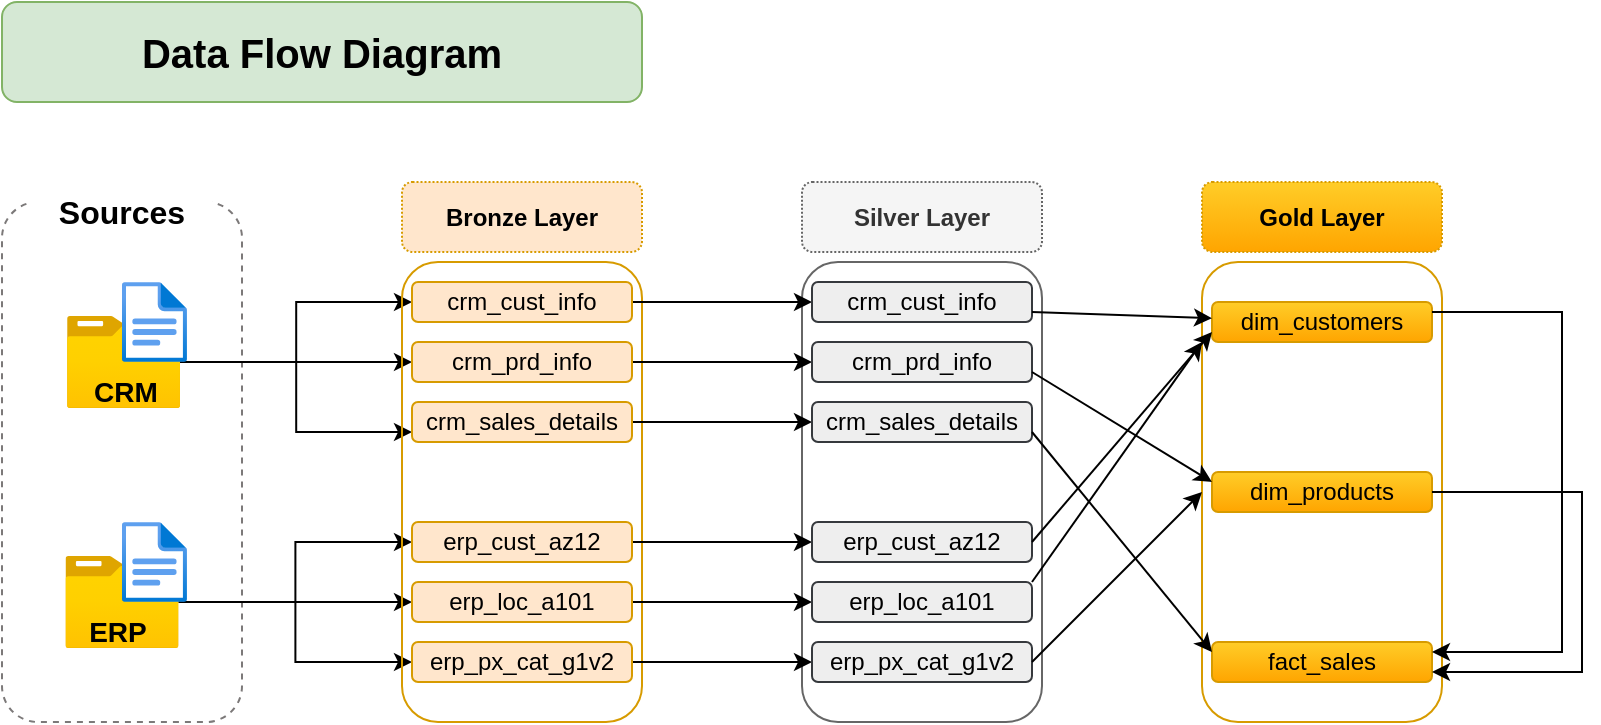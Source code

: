 <mxfile version="28.1.2">
  <diagram name="Page-1" id="Q_psNRZh8AAnEq4hdP_c">
    <mxGraphModel dx="1042" dy="1726" grid="1" gridSize="10" guides="1" tooltips="1" connect="1" arrows="1" fold="1" page="1" pageScale="1" pageWidth="850" pageHeight="1100" math="0" shadow="0">
      <root>
        <mxCell id="0" />
        <mxCell id="1" parent="0" />
        <mxCell id="kNNVa0XbBrz3yLrDR7fT-1" value="&lt;font style=&quot;font-size: 20px;&quot;&gt;&lt;b style=&quot;&quot;&gt;Data Flow Diagram&lt;/b&gt;&lt;/font&gt;" style="text;html=1;align=center;verticalAlign=middle;whiteSpace=wrap;rounded=1;fillColor=#d5e8d4;strokeColor=#82b366;" parent="1" vertex="1">
          <mxGeometry y="-10" width="320" height="50" as="geometry" />
        </mxCell>
        <mxCell id="kNNVa0XbBrz3yLrDR7fT-2" value="" style="rounded=1;whiteSpace=wrap;html=1;dashed=1;fillColor=none;strokeColor=light-dark(#7c7979, #ededed);" parent="1" vertex="1">
          <mxGeometry y="90" width="120" height="260" as="geometry" />
        </mxCell>
        <mxCell id="kNNVa0XbBrz3yLrDR7fT-4" value="&lt;font style=&quot;font-size: 16px;&quot;&gt;Sources&lt;/font&gt;" style="rounded=0;whiteSpace=wrap;html=1;fillColor=default;strokeColor=none;fontStyle=1" parent="1" vertex="1">
          <mxGeometry x="15" y="80" width="90" height="30" as="geometry" />
        </mxCell>
        <mxCell id="kNNVa0XbBrz3yLrDR7fT-29" style="edgeStyle=orthogonalEdgeStyle;rounded=0;orthogonalLoop=1;jettySize=auto;html=1;" parent="1" source="kNNVa0XbBrz3yLrDR7fT-5" target="kNNVa0XbBrz3yLrDR7fT-20" edge="1">
          <mxGeometry relative="1" as="geometry" />
        </mxCell>
        <mxCell id="kNNVa0XbBrz3yLrDR7fT-33" style="edgeStyle=orthogonalEdgeStyle;rounded=0;orthogonalLoop=1;jettySize=auto;html=1;entryX=0;entryY=0.5;entryDx=0;entryDy=0;" parent="1" source="kNNVa0XbBrz3yLrDR7fT-5" target="kNNVa0XbBrz3yLrDR7fT-21" edge="1">
          <mxGeometry relative="1" as="geometry" />
        </mxCell>
        <mxCell id="kNNVa0XbBrz3yLrDR7fT-34" style="edgeStyle=orthogonalEdgeStyle;rounded=0;orthogonalLoop=1;jettySize=auto;html=1;entryX=0;entryY=0.75;entryDx=0;entryDy=0;" parent="1" source="kNNVa0XbBrz3yLrDR7fT-5" target="kNNVa0XbBrz3yLrDR7fT-22" edge="1">
          <mxGeometry relative="1" as="geometry" />
        </mxCell>
        <mxCell id="kNNVa0XbBrz3yLrDR7fT-5" value="" style="image;aspect=fixed;html=1;points=[];align=center;fontSize=12;image=img/lib/azure2/general/Folder_Blank.svg;" parent="1" vertex="1">
          <mxGeometry x="32.46" y="147" width="56.68" height="46" as="geometry" />
        </mxCell>
        <mxCell id="kNNVa0XbBrz3yLrDR7fT-36" style="edgeStyle=orthogonalEdgeStyle;rounded=0;orthogonalLoop=1;jettySize=auto;html=1;entryX=0;entryY=0.5;entryDx=0;entryDy=0;" parent="1" source="kNNVa0XbBrz3yLrDR7fT-7" target="kNNVa0XbBrz3yLrDR7fT-24" edge="1">
          <mxGeometry relative="1" as="geometry" />
        </mxCell>
        <mxCell id="kNNVa0XbBrz3yLrDR7fT-37" style="edgeStyle=orthogonalEdgeStyle;rounded=0;orthogonalLoop=1;jettySize=auto;html=1;entryX=0;entryY=0.5;entryDx=0;entryDy=0;" parent="1" source="kNNVa0XbBrz3yLrDR7fT-7" target="kNNVa0XbBrz3yLrDR7fT-25" edge="1">
          <mxGeometry relative="1" as="geometry" />
        </mxCell>
        <mxCell id="kNNVa0XbBrz3yLrDR7fT-38" style="edgeStyle=orthogonalEdgeStyle;rounded=0;orthogonalLoop=1;jettySize=auto;html=1;entryX=0;entryY=0.5;entryDx=0;entryDy=0;" parent="1" source="kNNVa0XbBrz3yLrDR7fT-7" target="kNNVa0XbBrz3yLrDR7fT-23" edge="1">
          <mxGeometry relative="1" as="geometry" />
        </mxCell>
        <mxCell id="kNNVa0XbBrz3yLrDR7fT-7" value="" style="image;aspect=fixed;html=1;points=[];align=center;fontSize=12;image=img/lib/azure2/general/Folder_Blank.svg;" parent="1" vertex="1">
          <mxGeometry x="31.66" y="267" width="56.68" height="46" as="geometry" />
        </mxCell>
        <mxCell id="kNNVa0XbBrz3yLrDR7fT-9" value="" style="image;aspect=fixed;html=1;points=[];align=center;fontSize=12;image=img/lib/azure2/general/File.svg;" parent="1" vertex="1">
          <mxGeometry x="60" y="130" width="32.46" height="40" as="geometry" />
        </mxCell>
        <mxCell id="kNNVa0XbBrz3yLrDR7fT-10" value="" style="image;aspect=fixed;html=1;points=[];align=center;fontSize=12;image=img/lib/azure2/general/File.svg;" parent="1" vertex="1">
          <mxGeometry x="60" y="250" width="32.46" height="40" as="geometry" />
        </mxCell>
        <mxCell id="kNNVa0XbBrz3yLrDR7fT-11" value="&lt;font style=&quot;font-size: 14px;&quot;&gt;&lt;b&gt;CRM&lt;/b&gt;&lt;/font&gt;" style="text;html=1;align=center;verticalAlign=middle;whiteSpace=wrap;rounded=0;" parent="1" vertex="1">
          <mxGeometry x="32.46" y="170" width="60" height="30" as="geometry" />
        </mxCell>
        <mxCell id="kNNVa0XbBrz3yLrDR7fT-12" value="&lt;font style=&quot;font-size: 14px;&quot;&gt;&lt;b&gt;ERP&lt;/b&gt;&lt;/font&gt;" style="text;html=1;align=center;verticalAlign=middle;whiteSpace=wrap;rounded=0;" parent="1" vertex="1">
          <mxGeometry x="28.34" y="290" width="60" height="30" as="geometry" />
        </mxCell>
        <mxCell id="kNNVa0XbBrz3yLrDR7fT-13" value="" style="rounded=1;whiteSpace=wrap;html=1;fillColor=none;strokeColor=#d79b00;" parent="1" vertex="1">
          <mxGeometry x="200" y="120" width="120" height="230" as="geometry" />
        </mxCell>
        <mxCell id="kNNVa0XbBrz3yLrDR7fT-14" value="" style="rounded=1;whiteSpace=wrap;html=1;fillColor=none;strokeColor=#666666;fontColor=#333333;" parent="1" vertex="1">
          <mxGeometry x="400" y="120" width="120" height="230" as="geometry" />
        </mxCell>
        <mxCell id="kNNVa0XbBrz3yLrDR7fT-15" value="" style="rounded=1;whiteSpace=wrap;html=1;fillColor=none;strokeColor=#d79b00;gradientColor=#ffa500;" parent="1" vertex="1">
          <mxGeometry x="600" y="120" width="120" height="230" as="geometry" />
        </mxCell>
        <mxCell id="kNNVa0XbBrz3yLrDR7fT-16" value="Bronze Layer" style="rounded=1;whiteSpace=wrap;html=1;dashed=1;dashPattern=1 1;fillColor=#ffe6cc;strokeColor=#d79b00;fontStyle=1" parent="1" vertex="1">
          <mxGeometry x="200" y="80" width="120" height="35" as="geometry" />
        </mxCell>
        <mxCell id="kNNVa0XbBrz3yLrDR7fT-17" value="Silver Layer" style="rounded=1;whiteSpace=wrap;html=1;dashed=1;dashPattern=1 1;fillColor=#f5f5f5;fontColor=#333333;strokeColor=#666666;fontStyle=1" parent="1" vertex="1">
          <mxGeometry x="400" y="80" width="120" height="35" as="geometry" />
        </mxCell>
        <mxCell id="kNNVa0XbBrz3yLrDR7fT-18" value="Gold Layer" style="rounded=1;whiteSpace=wrap;html=1;dashed=1;dashPattern=1 1;fillColor=#ffcd28;strokeColor=#d79b00;fontStyle=1;gradientColor=#ffa500;" parent="1" vertex="1">
          <mxGeometry x="600" y="80" width="120" height="35" as="geometry" />
        </mxCell>
        <mxCell id="w2m1YobFTa8zN4wjaFdx-14" style="edgeStyle=orthogonalEdgeStyle;rounded=0;orthogonalLoop=1;jettySize=auto;html=1;entryX=0;entryY=0.5;entryDx=0;entryDy=0;" parent="1" source="kNNVa0XbBrz3yLrDR7fT-20" target="w2m1YobFTa8zN4wjaFdx-8" edge="1">
          <mxGeometry relative="1" as="geometry" />
        </mxCell>
        <mxCell id="kNNVa0XbBrz3yLrDR7fT-20" value="crm_cust_info" style="rounded=1;whiteSpace=wrap;html=1;fillColor=#ffe6cc;strokeColor=#d79b00;" parent="1" vertex="1">
          <mxGeometry x="205" y="130" width="110" height="20" as="geometry" />
        </mxCell>
        <mxCell id="w2m1YobFTa8zN4wjaFdx-15" style="edgeStyle=orthogonalEdgeStyle;rounded=0;orthogonalLoop=1;jettySize=auto;html=1;entryX=0;entryY=0.5;entryDx=0;entryDy=0;" parent="1" source="kNNVa0XbBrz3yLrDR7fT-21" target="w2m1YobFTa8zN4wjaFdx-9" edge="1">
          <mxGeometry relative="1" as="geometry" />
        </mxCell>
        <mxCell id="kNNVa0XbBrz3yLrDR7fT-21" value="crm_prd_info" style="rounded=1;whiteSpace=wrap;html=1;fillColor=#ffe6cc;strokeColor=#d79b00;" parent="1" vertex="1">
          <mxGeometry x="205" y="160" width="110" height="20" as="geometry" />
        </mxCell>
        <mxCell id="w2m1YobFTa8zN4wjaFdx-16" style="edgeStyle=orthogonalEdgeStyle;rounded=0;orthogonalLoop=1;jettySize=auto;html=1;" parent="1" source="kNNVa0XbBrz3yLrDR7fT-22" target="w2m1YobFTa8zN4wjaFdx-10" edge="1">
          <mxGeometry relative="1" as="geometry" />
        </mxCell>
        <mxCell id="kNNVa0XbBrz3yLrDR7fT-22" value="crm_sales_details" style="rounded=1;whiteSpace=wrap;html=1;fillColor=#ffe6cc;strokeColor=#d79b00;" parent="1" vertex="1">
          <mxGeometry x="205" y="190" width="110" height="20" as="geometry" />
        </mxCell>
        <mxCell id="w2m1YobFTa8zN4wjaFdx-17" style="edgeStyle=orthogonalEdgeStyle;rounded=0;orthogonalLoop=1;jettySize=auto;html=1;" parent="1" source="kNNVa0XbBrz3yLrDR7fT-23" target="w2m1YobFTa8zN4wjaFdx-11" edge="1">
          <mxGeometry relative="1" as="geometry" />
        </mxCell>
        <mxCell id="kNNVa0XbBrz3yLrDR7fT-23" value="erp_cust_az12" style="rounded=1;whiteSpace=wrap;html=1;fillColor=#ffe6cc;strokeColor=#d79b00;" parent="1" vertex="1">
          <mxGeometry x="205" y="250" width="110" height="20" as="geometry" />
        </mxCell>
        <mxCell id="w2m1YobFTa8zN4wjaFdx-18" style="edgeStyle=orthogonalEdgeStyle;rounded=0;orthogonalLoop=1;jettySize=auto;html=1;entryX=0;entryY=0.5;entryDx=0;entryDy=0;" parent="1" source="kNNVa0XbBrz3yLrDR7fT-24" target="w2m1YobFTa8zN4wjaFdx-12" edge="1">
          <mxGeometry relative="1" as="geometry" />
        </mxCell>
        <mxCell id="kNNVa0XbBrz3yLrDR7fT-24" value="erp_loc_a101" style="rounded=1;whiteSpace=wrap;html=1;fillColor=#ffe6cc;strokeColor=#d79b00;" parent="1" vertex="1">
          <mxGeometry x="205" y="280" width="110" height="20" as="geometry" />
        </mxCell>
        <mxCell id="w2m1YobFTa8zN4wjaFdx-20" style="edgeStyle=orthogonalEdgeStyle;rounded=0;orthogonalLoop=1;jettySize=auto;html=1;" parent="1" source="kNNVa0XbBrz3yLrDR7fT-25" target="w2m1YobFTa8zN4wjaFdx-13" edge="1">
          <mxGeometry relative="1" as="geometry" />
        </mxCell>
        <mxCell id="kNNVa0XbBrz3yLrDR7fT-25" value="erp_px_cat_g1v2" style="rounded=1;whiteSpace=wrap;html=1;fillColor=#ffe6cc;strokeColor=#d79b00;" parent="1" vertex="1">
          <mxGeometry x="205" y="310" width="110" height="20" as="geometry" />
        </mxCell>
        <mxCell id="w2m1YobFTa8zN4wjaFdx-8" value="crm_cust_info" style="rounded=1;whiteSpace=wrap;html=1;fillColor=#eeeeee;strokeColor=#36393d;" parent="1" vertex="1">
          <mxGeometry x="405" y="130" width="110" height="20" as="geometry" />
        </mxCell>
        <mxCell id="w2m1YobFTa8zN4wjaFdx-9" value="crm_prd_info" style="rounded=1;whiteSpace=wrap;html=1;fillColor=#eeeeee;strokeColor=#36393d;" parent="1" vertex="1">
          <mxGeometry x="405" y="160" width="110" height="20" as="geometry" />
        </mxCell>
        <mxCell id="w2m1YobFTa8zN4wjaFdx-10" value="crm_sales_details" style="rounded=1;whiteSpace=wrap;html=1;fillColor=#eeeeee;strokeColor=#36393d;" parent="1" vertex="1">
          <mxGeometry x="405" y="190" width="110" height="20" as="geometry" />
        </mxCell>
        <mxCell id="w2m1YobFTa8zN4wjaFdx-11" value="erp_cust_az12" style="rounded=1;whiteSpace=wrap;html=1;fillColor=#eeeeee;strokeColor=#36393d;" parent="1" vertex="1">
          <mxGeometry x="405" y="250" width="110" height="20" as="geometry" />
        </mxCell>
        <mxCell id="w2m1YobFTa8zN4wjaFdx-12" value="erp_loc_a101" style="rounded=1;whiteSpace=wrap;html=1;fillColor=#eeeeee;strokeColor=#36393d;" parent="1" vertex="1">
          <mxGeometry x="405" y="280" width="110" height="20" as="geometry" />
        </mxCell>
        <mxCell id="w2m1YobFTa8zN4wjaFdx-13" value="erp_px_cat_g1v2" style="rounded=1;whiteSpace=wrap;html=1;fillColor=#eeeeee;strokeColor=#36393d;" parent="1" vertex="1">
          <mxGeometry x="405" y="310" width="110" height="20" as="geometry" />
        </mxCell>
        <mxCell id="W3rlsmPoyWG_0B_YjRfv-1" value="dim_customers" style="rounded=1;whiteSpace=wrap;html=1;fillColor=#ffcd28;strokeColor=#d79b00;gradientColor=#ffa500;" parent="1" vertex="1">
          <mxGeometry x="605" y="140" width="110" height="20" as="geometry" />
        </mxCell>
        <mxCell id="W3rlsmPoyWG_0B_YjRfv-2" value="dim_products" style="rounded=1;whiteSpace=wrap;html=1;fillColor=#ffcd28;strokeColor=#d79b00;gradientColor=#ffa500;" parent="1" vertex="1">
          <mxGeometry x="605" y="225" width="110" height="20" as="geometry" />
        </mxCell>
        <mxCell id="W3rlsmPoyWG_0B_YjRfv-3" value="fact_sales" style="rounded=1;whiteSpace=wrap;html=1;fillColor=#ffcd28;strokeColor=#d79b00;gradientColor=#ffa500;" parent="1" vertex="1">
          <mxGeometry x="605" y="310" width="110" height="20" as="geometry" />
        </mxCell>
        <mxCell id="W3rlsmPoyWG_0B_YjRfv-9" value="" style="endArrow=classic;html=1;rounded=0;exitX=1;exitY=0.75;exitDx=0;exitDy=0;" parent="1" source="w2m1YobFTa8zN4wjaFdx-8" target="W3rlsmPoyWG_0B_YjRfv-1" edge="1">
          <mxGeometry width="50" height="50" relative="1" as="geometry">
            <mxPoint x="555" y="200" as="sourcePoint" />
            <mxPoint x="605" y="150" as="targetPoint" />
          </mxGeometry>
        </mxCell>
        <mxCell id="W3rlsmPoyWG_0B_YjRfv-10" value="" style="endArrow=classic;html=1;rounded=0;exitX=1;exitY=0.5;exitDx=0;exitDy=0;entryX=0;entryY=0.75;entryDx=0;entryDy=0;" parent="1" source="w2m1YobFTa8zN4wjaFdx-11" target="W3rlsmPoyWG_0B_YjRfv-1" edge="1">
          <mxGeometry width="50" height="50" relative="1" as="geometry">
            <mxPoint x="525" y="155" as="sourcePoint" />
            <mxPoint x="615" y="158" as="targetPoint" />
          </mxGeometry>
        </mxCell>
        <mxCell id="W3rlsmPoyWG_0B_YjRfv-11" value="" style="endArrow=classic;html=1;rounded=0;exitX=1;exitY=0;exitDx=0;exitDy=0;" parent="1" source="w2m1YobFTa8zN4wjaFdx-12" edge="1">
          <mxGeometry width="50" height="50" relative="1" as="geometry">
            <mxPoint x="508" y="290" as="sourcePoint" />
            <mxPoint x="600" y="160" as="targetPoint" />
          </mxGeometry>
        </mxCell>
        <mxCell id="W3rlsmPoyWG_0B_YjRfv-12" value="" style="endArrow=classic;html=1;rounded=0;exitX=1;exitY=0.75;exitDx=0;exitDy=0;entryX=0;entryY=0.25;entryDx=0;entryDy=0;" parent="1" source="w2m1YobFTa8zN4wjaFdx-9" target="W3rlsmPoyWG_0B_YjRfv-2" edge="1">
          <mxGeometry width="50" height="50" relative="1" as="geometry">
            <mxPoint x="525" y="290" as="sourcePoint" />
            <mxPoint x="610" y="170" as="targetPoint" />
          </mxGeometry>
        </mxCell>
        <mxCell id="W3rlsmPoyWG_0B_YjRfv-13" value="" style="endArrow=classic;html=1;rounded=0;exitX=1;exitY=0.75;exitDx=0;exitDy=0;entryX=0;entryY=0.25;entryDx=0;entryDy=0;" parent="1" source="w2m1YobFTa8zN4wjaFdx-10" target="W3rlsmPoyWG_0B_YjRfv-3" edge="1">
          <mxGeometry width="50" height="50" relative="1" as="geometry">
            <mxPoint x="525" y="185" as="sourcePoint" />
            <mxPoint x="615" y="240" as="targetPoint" />
          </mxGeometry>
        </mxCell>
        <mxCell id="W3rlsmPoyWG_0B_YjRfv-17" value="" style="endArrow=classic;html=1;rounded=0;entryX=1;entryY=0.25;entryDx=0;entryDy=0;exitX=1;exitY=0.25;exitDx=0;exitDy=0;" parent="1" source="W3rlsmPoyWG_0B_YjRfv-1" target="W3rlsmPoyWG_0B_YjRfv-3" edge="1">
          <mxGeometry width="50" height="50" relative="1" as="geometry">
            <mxPoint x="400" y="150" as="sourcePoint" />
            <mxPoint x="450" y="100" as="targetPoint" />
            <Array as="points">
              <mxPoint x="780" y="145" />
              <mxPoint x="780" y="180" />
              <mxPoint x="780" y="315" />
            </Array>
          </mxGeometry>
        </mxCell>
        <mxCell id="W3rlsmPoyWG_0B_YjRfv-18" value="" style="endArrow=classic;html=1;rounded=0;entryX=1;entryY=0.75;entryDx=0;entryDy=0;exitX=1;exitY=0.5;exitDx=0;exitDy=0;" parent="1" source="W3rlsmPoyWG_0B_YjRfv-2" target="W3rlsmPoyWG_0B_YjRfv-3" edge="1">
          <mxGeometry width="50" height="50" relative="1" as="geometry">
            <mxPoint x="725" y="155" as="sourcePoint" />
            <mxPoint x="725" y="325" as="targetPoint" />
            <Array as="points">
              <mxPoint x="790" y="235" />
              <mxPoint x="790" y="325" />
            </Array>
          </mxGeometry>
        </mxCell>
        <mxCell id="aD80wOMfgXQ3ruGj7DZp-1" value="" style="endArrow=classic;html=1;rounded=0;exitX=1;exitY=0.5;exitDx=0;exitDy=0;entryX=0;entryY=0.5;entryDx=0;entryDy=0;" edge="1" parent="1" source="w2m1YobFTa8zN4wjaFdx-13" target="kNNVa0XbBrz3yLrDR7fT-15">
          <mxGeometry width="50" height="50" relative="1" as="geometry">
            <mxPoint x="525" y="185" as="sourcePoint" />
            <mxPoint x="615" y="240" as="targetPoint" />
          </mxGeometry>
        </mxCell>
      </root>
    </mxGraphModel>
  </diagram>
</mxfile>
